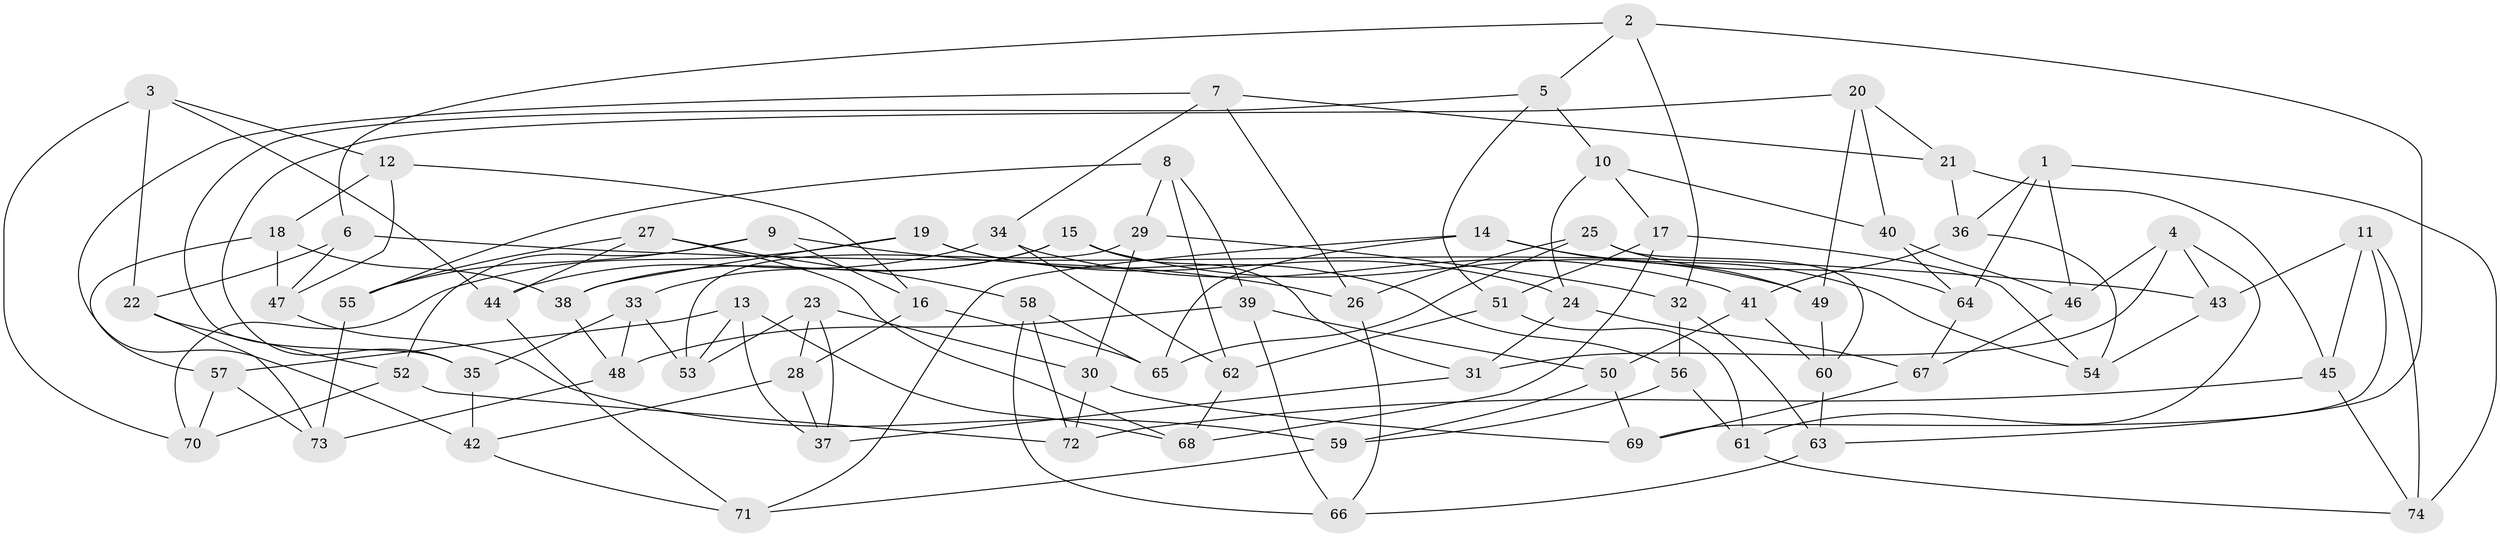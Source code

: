 // Generated by graph-tools (version 1.1) at 2025/50/03/09/25 03:50:50]
// undirected, 74 vertices, 148 edges
graph export_dot {
graph [start="1"]
  node [color=gray90,style=filled];
  1;
  2;
  3;
  4;
  5;
  6;
  7;
  8;
  9;
  10;
  11;
  12;
  13;
  14;
  15;
  16;
  17;
  18;
  19;
  20;
  21;
  22;
  23;
  24;
  25;
  26;
  27;
  28;
  29;
  30;
  31;
  32;
  33;
  34;
  35;
  36;
  37;
  38;
  39;
  40;
  41;
  42;
  43;
  44;
  45;
  46;
  47;
  48;
  49;
  50;
  51;
  52;
  53;
  54;
  55;
  56;
  57;
  58;
  59;
  60;
  61;
  62;
  63;
  64;
  65;
  66;
  67;
  68;
  69;
  70;
  71;
  72;
  73;
  74;
  1 -- 64;
  1 -- 74;
  1 -- 36;
  1 -- 46;
  2 -- 32;
  2 -- 63;
  2 -- 6;
  2 -- 5;
  3 -- 44;
  3 -- 70;
  3 -- 12;
  3 -- 22;
  4 -- 46;
  4 -- 31;
  4 -- 61;
  4 -- 43;
  5 -- 10;
  5 -- 51;
  5 -- 35;
  6 -- 43;
  6 -- 47;
  6 -- 22;
  7 -- 21;
  7 -- 26;
  7 -- 42;
  7 -- 34;
  8 -- 29;
  8 -- 39;
  8 -- 55;
  8 -- 62;
  9 -- 16;
  9 -- 55;
  9 -- 26;
  9 -- 52;
  10 -- 24;
  10 -- 17;
  10 -- 40;
  11 -- 45;
  11 -- 43;
  11 -- 69;
  11 -- 74;
  12 -- 16;
  12 -- 18;
  12 -- 47;
  13 -- 57;
  13 -- 37;
  13 -- 53;
  13 -- 68;
  14 -- 49;
  14 -- 54;
  14 -- 71;
  14 -- 65;
  15 -- 38;
  15 -- 49;
  15 -- 33;
  15 -- 31;
  16 -- 65;
  16 -- 28;
  17 -- 51;
  17 -- 68;
  17 -- 54;
  18 -- 57;
  18 -- 38;
  18 -- 47;
  19 -- 56;
  19 -- 38;
  19 -- 24;
  19 -- 70;
  20 -- 40;
  20 -- 21;
  20 -- 35;
  20 -- 49;
  21 -- 45;
  21 -- 36;
  22 -- 73;
  22 -- 52;
  23 -- 30;
  23 -- 28;
  23 -- 37;
  23 -- 53;
  24 -- 31;
  24 -- 67;
  25 -- 64;
  25 -- 65;
  25 -- 60;
  25 -- 26;
  26 -- 66;
  27 -- 58;
  27 -- 55;
  27 -- 68;
  27 -- 44;
  28 -- 37;
  28 -- 42;
  29 -- 32;
  29 -- 30;
  29 -- 53;
  30 -- 69;
  30 -- 72;
  31 -- 37;
  32 -- 56;
  32 -- 63;
  33 -- 48;
  33 -- 53;
  33 -- 35;
  34 -- 44;
  34 -- 41;
  34 -- 62;
  35 -- 42;
  36 -- 54;
  36 -- 41;
  38 -- 48;
  39 -- 50;
  39 -- 48;
  39 -- 66;
  40 -- 64;
  40 -- 46;
  41 -- 50;
  41 -- 60;
  42 -- 71;
  43 -- 54;
  44 -- 71;
  45 -- 72;
  45 -- 74;
  46 -- 67;
  47 -- 59;
  48 -- 73;
  49 -- 60;
  50 -- 69;
  50 -- 59;
  51 -- 61;
  51 -- 62;
  52 -- 70;
  52 -- 72;
  55 -- 73;
  56 -- 61;
  56 -- 59;
  57 -- 73;
  57 -- 70;
  58 -- 66;
  58 -- 65;
  58 -- 72;
  59 -- 71;
  60 -- 63;
  61 -- 74;
  62 -- 68;
  63 -- 66;
  64 -- 67;
  67 -- 69;
}
